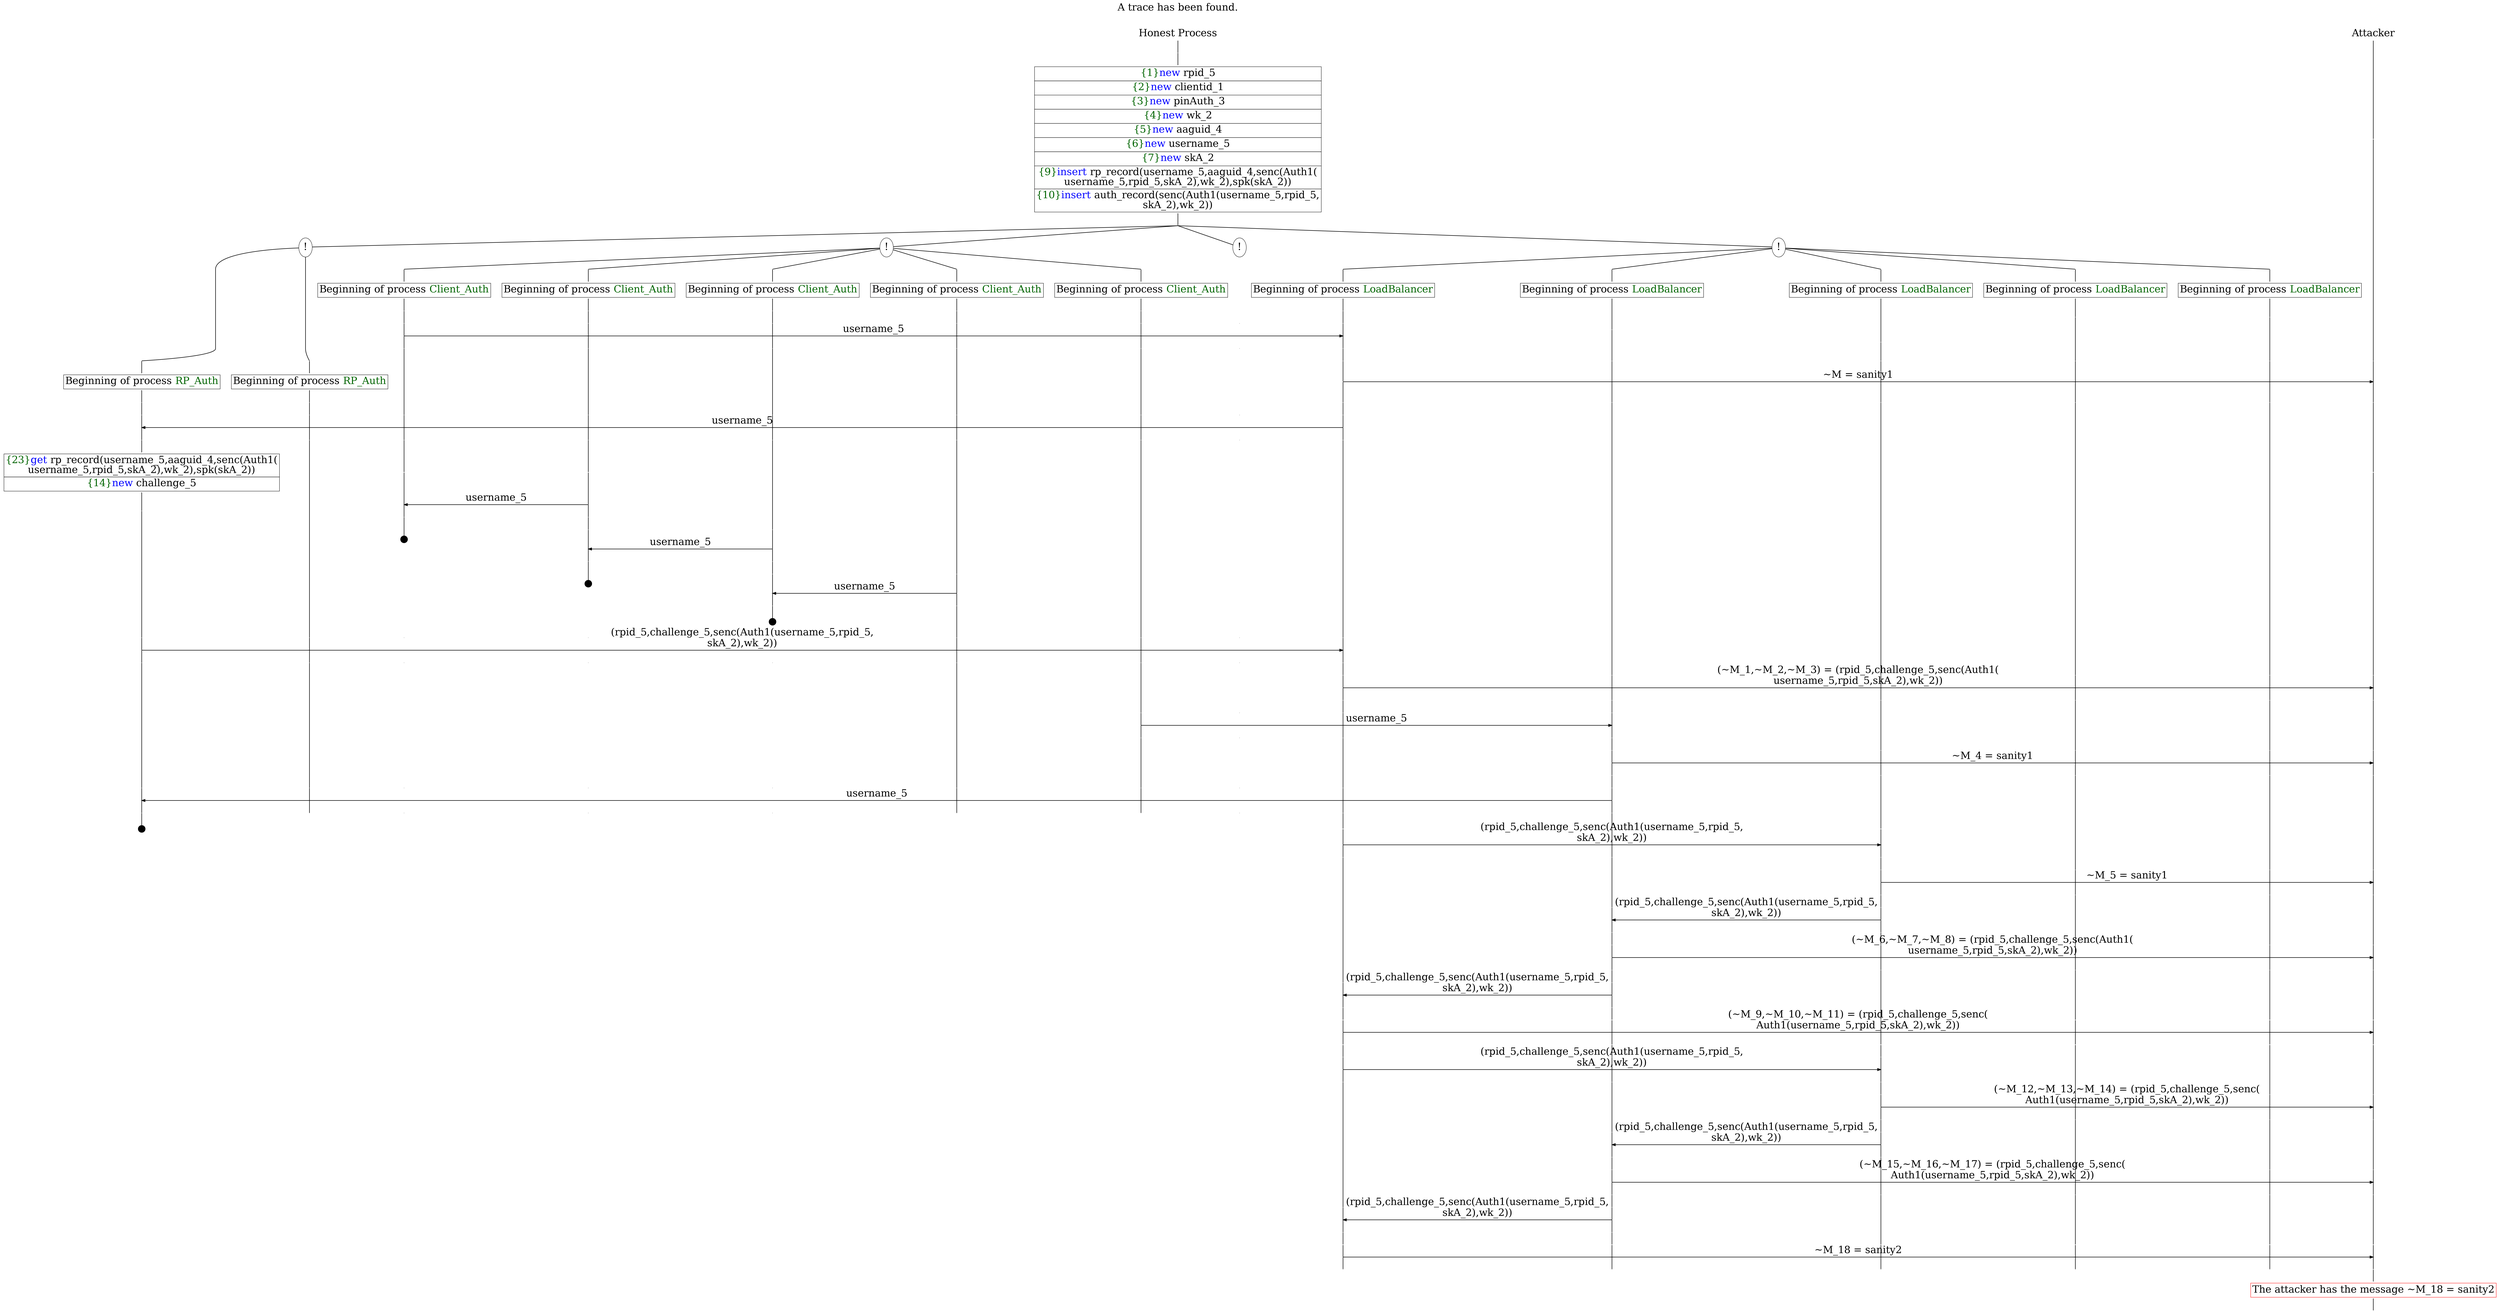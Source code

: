 digraph {
graph [ordering = out]
edge [arrowhead = none, penwidth = 1.6, fontsize = 30]
node [shape = point, width = 0, height = 0, fontsize = 30]
Trace [label = <A trace has been found.<br/>
>, shape = plaintext]
P0__0 [label = "Honest Process", shape = plaintext]
P__0 [label = "Attacker", shape = plaintext]
Trace -> P0__0 [label = "", style = invisible, weight = 100]{rank = same; P0__0 P__0}
P0__0 -> P0__1 [label = <>, weight = 100]
P0__1 -> P0__2 [label = <>, weight = 100]
P0__2 [shape = plaintext, label = <<TABLE BORDER="0" CELLBORDER="1" CELLSPACING="0" CELLPADDING="4"> <TR><TD><FONT COLOR="darkgreen">{1}</FONT><FONT COLOR="blue">new </FONT>rpid_5</TD></TR><TR><TD><FONT COLOR="darkgreen">{2}</FONT><FONT COLOR="blue">new </FONT>clientid_1</TD></TR><TR><TD><FONT COLOR="darkgreen">{3}</FONT><FONT COLOR="blue">new </FONT>pinAuth_3</TD></TR><TR><TD><FONT COLOR="darkgreen">{4}</FONT><FONT COLOR="blue">new </FONT>wk_2</TD></TR><TR><TD><FONT COLOR="darkgreen">{5}</FONT><FONT COLOR="blue">new </FONT>aaguid_4</TD></TR><TR><TD><FONT COLOR="darkgreen">{6}</FONT><FONT COLOR="blue">new </FONT>username_5</TD></TR><TR><TD><FONT COLOR="darkgreen">{7}</FONT><FONT COLOR="blue">new </FONT>skA_2</TD></TR><TR><TD><FONT COLOR="darkgreen">{9}</FONT><FONT COLOR="blue">insert </FONT>rp_record(username_5,aaguid_4,senc(Auth1(<br/>
username_5,rpid_5,skA_2),wk_2),spk(skA_2))</TD></TR><TR><TD><FONT COLOR="darkgreen">{10}</FONT><FONT COLOR="blue">insert </FONT>auth_record(senc(Auth1(username_5,rpid_5,<br/>
skA_2),wk_2))</TD></TR></TABLE>>]
P0__2 -> P0__3 [label = <>, weight = 100]
P__0 -> P__1 [label = <>, weight = 100]
{rank = same; P__1 P0__2}
/*RPar */
P0__3 -> P0_3__3 [label = <>]
P0__3 -> P0_2__3 [label = <>]
P0__3 -> P0_1__3 [label = <>]
P0__3 -> P0_0__3 [label = <>]
P0__3 [label = "", fixedsize = false, width = 0, height = 0, shape = none]
{rank = same; P0_0__3 P0_1__3 P0_2__3 P0_3__3}
P0_0__3 [label = "!", shape = ellipse]
{rank = same; P0_0_4__3 P0_0_3__3 P0_0_2__3 P0_0_1__3 P0_0_0__3}
P0_0_4__3 [label = "", fixedsize = false, width = 0, height = 0, shape = none]
P0_0__3 -> P0_0_4__3 [label = <>]
P0_0_3__3 [label = "", fixedsize = false, width = 0, height = 0, shape = none]
P0_0__3 -> P0_0_3__3 [label = <>]
P0_0_2__3 [label = "", fixedsize = false, width = 0, height = 0, shape = none]
P0_0__3 -> P0_0_2__3 [label = <>]
P0_0_1__3 [label = "", fixedsize = false, width = 0, height = 0, shape = none]
P0_0__3 -> P0_0_1__3 [label = <>]
P0_0_0__3 [label = "", fixedsize = false, width = 0, height = 0, shape = none]
P0_0__3 -> P0_0_0__3 [label = <>]
P0_0_0__3 -> P0_0_0__4 [label = <>, weight = 100]
P0_0_0__4 [shape = plaintext, label = <<TABLE BORDER="0" CELLBORDER="1" CELLSPACING="0" CELLPADDING="4"> <TR><TD>Beginning of process <FONT COLOR="darkgreen">LoadBalancer</FONT></TD></TR></TABLE>>]
P0_0_0__4 -> P0_0_0__5 [label = <>, weight = 100]
P0_0_1__3 -> P0_0_1__4 [label = <>, weight = 100]
P0_0_1__4 [shape = plaintext, label = <<TABLE BORDER="0" CELLBORDER="1" CELLSPACING="0" CELLPADDING="4"> <TR><TD>Beginning of process <FONT COLOR="darkgreen">LoadBalancer</FONT></TD></TR></TABLE>>]
P0_0_1__4 -> P0_0_1__5 [label = <>, weight = 100]
P0_0_2__3 -> P0_0_2__4 [label = <>, weight = 100]
P0_0_2__4 [shape = plaintext, label = <<TABLE BORDER="0" CELLBORDER="1" CELLSPACING="0" CELLPADDING="4"> <TR><TD>Beginning of process <FONT COLOR="darkgreen">LoadBalancer</FONT></TD></TR></TABLE>>]
P0_0_2__4 -> P0_0_2__5 [label = <>, weight = 100]
P0_0_3__3 -> P0_0_3__4 [label = <>, weight = 100]
P0_0_3__4 [shape = plaintext, label = <<TABLE BORDER="0" CELLBORDER="1" CELLSPACING="0" CELLPADDING="4"> <TR><TD>Beginning of process <FONT COLOR="darkgreen">LoadBalancer</FONT></TD></TR></TABLE>>]
P0_0_3__4 -> P0_0_3__5 [label = <>, weight = 100]
P0_0_4__3 -> P0_0_4__4 [label = <>, weight = 100]
P0_0_4__4 [shape = plaintext, label = <<TABLE BORDER="0" CELLBORDER="1" CELLSPACING="0" CELLPADDING="4"> <TR><TD>Beginning of process <FONT COLOR="darkgreen">LoadBalancer</FONT></TD></TR></TABLE>>]
P0_0_4__4 -> P0_0_4__5 [label = <>, weight = 100]
P0_1__3 [label = "!", shape = ellipse]
P0_2__3 [label = "!", shape = ellipse]
{rank = same; P0_2_4__3 P0_2_3__3 P0_2_2__3 P0_2_1__3 P0_2_0__3}
P0_2_4__3 [label = "", fixedsize = false, width = 0, height = 0, shape = none]
P0_2__3 -> P0_2_4__3 [label = <>]
P0_2_3__3 [label = "", fixedsize = false, width = 0, height = 0, shape = none]
P0_2__3 -> P0_2_3__3 [label = <>]
P0_2_2__3 [label = "", fixedsize = false, width = 0, height = 0, shape = none]
P0_2__3 -> P0_2_2__3 [label = <>]
P0_2_1__3 [label = "", fixedsize = false, width = 0, height = 0, shape = none]
P0_2__3 -> P0_2_1__3 [label = <>]
P0_2_0__3 [label = "", fixedsize = false, width = 0, height = 0, shape = none]
P0_2__3 -> P0_2_0__3 [label = <>]
P0_2_0__3 -> P0_2_0__4 [label = <>, weight = 100]
P0_2_0__4 [shape = plaintext, label = <<TABLE BORDER="0" CELLBORDER="1" CELLSPACING="0" CELLPADDING="4"> <TR><TD>Beginning of process <FONT COLOR="darkgreen">Client_Auth</FONT></TD></TR></TABLE>>]
P0_2_0__4 -> P0_2_0__5 [label = <>, weight = 100]
P0_2_1__3 -> P0_2_1__4 [label = <>, weight = 100]
P0_2_1__4 [shape = plaintext, label = <<TABLE BORDER="0" CELLBORDER="1" CELLSPACING="0" CELLPADDING="4"> <TR><TD>Beginning of process <FONT COLOR="darkgreen">Client_Auth</FONT></TD></TR></TABLE>>]
P0_2_1__4 -> P0_2_1__5 [label = <>, weight = 100]
P0_2_2__3 -> P0_2_2__4 [label = <>, weight = 100]
P0_2_2__4 [shape = plaintext, label = <<TABLE BORDER="0" CELLBORDER="1" CELLSPACING="0" CELLPADDING="4"> <TR><TD>Beginning of process <FONT COLOR="darkgreen">Client_Auth</FONT></TD></TR></TABLE>>]
P0_2_2__4 -> P0_2_2__5 [label = <>, weight = 100]
P0_2_3__3 -> P0_2_3__4 [label = <>, weight = 100]
P0_2_3__4 [shape = plaintext, label = <<TABLE BORDER="0" CELLBORDER="1" CELLSPACING="0" CELLPADDING="4"> <TR><TD>Beginning of process <FONT COLOR="darkgreen">Client_Auth</FONT></TD></TR></TABLE>>]
P0_2_3__4 -> P0_2_3__5 [label = <>, weight = 100]
P0_2_4__3 -> P0_2_4__4 [label = <>, weight = 100]
P0_2_4__4 [shape = plaintext, label = <<TABLE BORDER="0" CELLBORDER="1" CELLSPACING="0" CELLPADDING="4"> <TR><TD>Beginning of process <FONT COLOR="darkgreen">Client_Auth</FONT></TD></TR></TABLE>>]
P0_2_4__4 -> P0_2_4__5 [label = <>, weight = 100]
P0_3__3 [label = "!", shape = ellipse]
{rank = same; P0_3_1__3 P0_3_0__3}
P0_3_1__3 [label = "", fixedsize = false, width = 0, height = 0, shape = none]
P0_3__3 -> P0_3_1__3 [label = <>]
P0_3_0__3 [label = "", fixedsize = false, width = 0, height = 0, shape = none]
P0_3__3 -> P0_3_0__3 [label = <>]
P0_3_0__3 -> P0_3_0__4 [label = <>, weight = 100]
P0_3_0__4 [shape = plaintext, label = <<TABLE BORDER="0" CELLBORDER="1" CELLSPACING="0" CELLPADDING="4"> <TR><TD>Beginning of process <FONT COLOR="darkgreen">RP_Auth</FONT></TD></TR></TABLE>>]
P0_3_0__4 -> P0_3_0__5 [label = <>, weight = 100]
P0_3_1__3 -> P0_3_1__4 [label = <>, weight = 100]
P0_3_1__4 [shape = plaintext, label = <<TABLE BORDER="0" CELLBORDER="1" CELLSPACING="0" CELLPADDING="4"> <TR><TD>Beginning of process <FONT COLOR="darkgreen">RP_Auth</FONT></TD></TR></TABLE>>]
P0_3_1__4 -> P0_3_1__5 [label = <>, weight = 100]
P0_2_4__5 -> P0_2_4__6 [label = <>, weight = 100]
P0_2_3__5 -> P0_2_3__6 [label = <>, weight = 100]
P0_2_2__5 -> P0_2_2__6 [label = <>, weight = 100]
P0_2_1__5 -> P0_2_1__6 [label = <>, weight = 100]
P0_2_0__5 -> P0_2_0__6 [label = <>, weight = 100]
P0_1__4 [label = "", style = invisible]
P0_1__3 -> P0_1__4 [label = <>, weight = 100, style = invisible]
P0_0_4__5 -> P0_0_4__6 [label = <>, weight = 100]
{rank = same; P0_0_4__6 P0_1__4 P0_2_0__6 P0_2_1__6 P0_2_2__6 P0_2_3__6 P0_2_4__6}
P0_2_4__6 -> P0_2_4__7 [label = <>, weight = 100]
P0_0_4__6 -> P0_0_4__7 [label = <>, weight = 100]
{rank = same; P0_0_4__7 P0_2_4__7}
P0_2_4__7 -> P0_0_4__7 [label = <username_5>, arrowhead = normal]
P0_2_4__7 -> P0_2_4__8 [label = <>, weight = 100]
P0_2_3__6 -> P0_2_3__7 [label = <>, weight = 100]
P0_2_2__6 -> P0_2_2__7 [label = <>, weight = 100]
P0_2_1__6 -> P0_2_1__7 [label = <>, weight = 100]
P0_2_0__6 -> P0_2_0__7 [label = <>, weight = 100]
P0_1__5 [label = "", style = invisible]
P0_1__4 -> P0_1__5 [label = <>, weight = 100, style = invisible]
P0_0_4__7 -> P0_0_4__8 [label = <>, weight = 100]
{rank = same; P0_0_4__8 P0_1__5 P0_2_0__7 P0_2_1__7 P0_2_2__7 P0_2_3__7 P0_2_4__8}
P0_0_4__8 -> P0_0_4__9 [label = <>, weight = 100]
P0_0_3__5 -> P0_0_3__6 [label = <>, weight = 100]
P0_0_2__5 -> P0_0_2__6 [label = <>, weight = 100]
P0_0_1__5 -> P0_0_1__6 [label = <>, weight = 100]
P0_0_0__5 -> P0_0_0__6 [label = <>, weight = 100]
P__1 -> P__2 [label = <>, weight = 100]
{rank = same; P__2 P0_0_0__6 P0_0_1__6 P0_0_2__6 P0_0_3__6 P0_0_4__9}
P0_0_4__9 -> P0_0_4__10 [label = <>, weight = 100]
P__2 -> P__3 [label = <>, weight = 100]
{rank = same; P__3 P0_0_4__10}
P0_0_4__10 -> P__3 [label = <~M = sanity1>, arrowhead = normal]
P0_0_4__10 -> P0_0_4__11 [label = <>, weight = 100]
P0_0_3__6 -> P0_0_3__7 [label = <>, weight = 100]
P0_0_2__6 -> P0_0_2__7 [label = <>, weight = 100]
P0_0_1__6 -> P0_0_1__7 [label = <>, weight = 100]
P0_0_0__6 -> P0_0_0__7 [label = <>, weight = 100]
P__3 -> P__4 [label = <>, weight = 100]
{rank = same; P__4 P0_0_0__7 P0_0_1__7 P0_0_2__7 P0_0_3__7 P0_0_4__11}
P0_3_1__5 -> P0_3_1__6 [label = <>, weight = 100]
P0_3_0__5 -> P0_3_0__6 [label = <>, weight = 100]
P0_2_4__8 -> P0_2_4__9 [label = <>, weight = 100]
P0_2_3__7 -> P0_2_3__8 [label = <>, weight = 100]
P0_2_2__7 -> P0_2_2__8 [label = <>, weight = 100]
P0_2_1__7 -> P0_2_1__8 [label = <>, weight = 100]
P0_2_0__7 -> P0_2_0__8 [label = <>, weight = 100]
P0_1__6 [label = "", style = invisible]
P0_1__5 -> P0_1__6 [label = <>, weight = 100, style = invisible]
P0_0_4__11 -> P0_0_4__12 [label = <>, weight = 100]
{rank = same; P0_0_4__12 P0_1__6 P0_2_0__8 P0_2_1__8 P0_2_2__8 P0_2_3__8 P0_2_4__9 P0_3_0__6 P0_3_1__6}
P0_3_1__6 -> P0_3_1__7 [label = <>, weight = 100]
P0_0_4__12 -> P0_0_4__13 [label = <>, weight = 100]
{rank = same; P0_0_4__13 P0_3_1__7}
P0_3_1__7 -> P0_0_4__13 [label = <username_5>, dir = back, arrowhead = normal]
P0_3_1__7 -> P0_3_1__8 [label = <>, weight = 100]
P0_3_0__6 -> P0_3_0__7 [label = <>, weight = 100]
P0_2_4__9 -> P0_2_4__10 [label = <>, weight = 100]
P0_2_3__8 -> P0_2_3__9 [label = <>, weight = 100]
P0_2_2__8 -> P0_2_2__9 [label = <>, weight = 100]
P0_2_1__8 -> P0_2_1__9 [label = <>, weight = 100]
P0_2_0__8 -> P0_2_0__9 [label = <>, weight = 100]
P0_1__7 [label = "", style = invisible]
P0_1__6 -> P0_1__7 [label = <>, weight = 100, style = invisible]
P0_0_4__13 -> P0_0_4__14 [label = <>, weight = 100]
{rank = same; P0_0_4__14 P0_1__7 P0_2_0__9 P0_2_1__9 P0_2_2__9 P0_2_3__9 P0_2_4__10 P0_3_0__7 P0_3_1__8}
P0_3_1__8 -> P0_3_1__9 [label = <>, weight = 100]
P0_3_1__9 [shape = plaintext, label = <<TABLE BORDER="0" CELLBORDER="1" CELLSPACING="0" CELLPADDING="4"> <TR><TD><FONT COLOR="darkgreen">{23}</FONT><FONT COLOR="blue">get </FONT>rp_record(username_5,aaguid_4,senc(Auth1(<br/>
username_5,rpid_5,skA_2),wk_2),spk(skA_2))</TD></TR><TR><TD><FONT COLOR="darkgreen">{14}</FONT><FONT COLOR="blue">new </FONT>challenge_5</TD></TR></TABLE>>]
P0_3_1__9 -> P0_3_1__10 [label = <>, weight = 100]
P__4 -> P__5 [label = <>, weight = 100]
{rank = same; P__5 P0_3_1__9}
P0_2_4__10 -> P0_2_4__11 [label = <>, weight = 100]
P0_2_3__9 -> P0_2_3__10 [label = <>, weight = 100]
{rank = same; P0_2_3__10 P0_2_4__11}
P0_2_4__11 -> P0_2_4__12 [label = <>, weight = 100]
P0_2_3__10 -> P0_2_3__11 [label = <>, weight = 100]
{rank = same; P0_2_3__11 P0_2_4__12}
P0_2_4__12 -> P0_2_3__11 [label = <username_5>, dir = back, arrowhead = normal]
P0_2_4__12 -> P0_2_4__13 [label = <>, weight = 100]
P0_2_3__11 -> P0_2_3__12 [label = <>, weight = 100]
{rank = same; P0_2_3__12 P0_2_4__13}
P0_2_4__14 [label = "", width = 0.3, height = 0.3]
P0_2_4__13 -> P0_2_4__14 [label = <>, weight = 100]
P0_2_3__12 -> P0_2_3__13 [label = <>, weight = 100]
P0_2_2__9 -> P0_2_2__10 [label = <>, weight = 100]
{rank = same; P0_2_2__10 P0_2_3__13}
P0_2_3__13 -> P0_2_3__14 [label = <>, weight = 100]
P0_2_2__10 -> P0_2_2__11 [label = <>, weight = 100]
{rank = same; P0_2_2__11 P0_2_3__14}
P0_2_3__14 -> P0_2_2__11 [label = <username_5>, dir = back, arrowhead = normal]
P0_2_3__14 -> P0_2_3__15 [label = <>, weight = 100]
P0_2_2__11 -> P0_2_2__12 [label = <>, weight = 100]
{rank = same; P0_2_2__12 P0_2_3__15}
P0_2_3__16 [label = "", width = 0.3, height = 0.3]
P0_2_3__15 -> P0_2_3__16 [label = <>, weight = 100]
P0_2_2__12 -> P0_2_2__13 [label = <>, weight = 100]
P0_2_1__9 -> P0_2_1__10 [label = <>, weight = 100]
{rank = same; P0_2_1__10 P0_2_2__13}
P0_2_2__13 -> P0_2_2__14 [label = <>, weight = 100]
P0_2_1__10 -> P0_2_1__11 [label = <>, weight = 100]
{rank = same; P0_2_1__11 P0_2_2__14}
P0_2_2__14 -> P0_2_1__11 [label = <username_5>, dir = back, arrowhead = normal]
P0_2_2__14 -> P0_2_2__15 [label = <>, weight = 100]
P0_2_1__11 -> P0_2_1__12 [label = <>, weight = 100]
{rank = same; P0_2_1__12 P0_2_2__15}
P0_2_2__16 [label = "", width = 0.3, height = 0.3]
P0_2_2__15 -> P0_2_2__16 [label = <>, weight = 100]
P0_3_1__10 -> P0_3_1__11 [label = <>, weight = 100]
P0_3_0__7 -> P0_3_0__8 [label = <>, weight = 100]
P0_2_4__15 [label = "", style = invisible]
P0_2_4__14 -> P0_2_4__15 [label = <>, weight = 100, style = invisible]
P0_2_3__17 [label = "", style = invisible]
P0_2_3__16 -> P0_2_3__17 [label = <>, weight = 100, style = invisible]
P0_2_2__17 [label = "", style = invisible]
P0_2_2__16 -> P0_2_2__17 [label = <>, weight = 100, style = invisible]
P0_2_1__12 -> P0_2_1__13 [label = <>, weight = 100]
P0_2_0__9 -> P0_2_0__10 [label = <>, weight = 100]
P0_1__8 [label = "", style = invisible]
P0_1__7 -> P0_1__8 [label = <>, weight = 100, style = invisible]
P0_0_4__14 -> P0_0_4__15 [label = <>, weight = 100]
{rank = same; P0_0_4__15 P0_1__8 P0_2_0__10 P0_2_1__13 P0_2_2__17 P0_2_3__17 P0_2_4__15 P0_3_0__8 P0_3_1__11}
P0_3_1__11 -> P0_3_1__12 [label = <>, weight = 100]
P0_0_4__15 -> P0_0_4__16 [label = <>, weight = 100]
{rank = same; P0_0_4__16 P0_3_1__12}
P0_3_1__12 -> P0_0_4__16 [label = <(rpid_5,challenge_5,senc(Auth1(username_5,rpid_5,<br/>
skA_2),wk_2))>, arrowhead = normal]
P0_3_1__12 -> P0_3_1__13 [label = <>, weight = 100]
P0_3_0__8 -> P0_3_0__9 [label = <>, weight = 100]
P0_2_4__16 [label = "", style = invisible]
P0_2_4__15 -> P0_2_4__16 [label = <>, weight = 100, style = invisible]
P0_2_3__18 [label = "", style = invisible]
P0_2_3__17 -> P0_2_3__18 [label = <>, weight = 100, style = invisible]
P0_2_2__18 [label = "", style = invisible]
P0_2_2__17 -> P0_2_2__18 [label = <>, weight = 100, style = invisible]
P0_2_1__13 -> P0_2_1__14 [label = <>, weight = 100]
P0_2_0__10 -> P0_2_0__11 [label = <>, weight = 100]
P0_1__9 [label = "", style = invisible]
P0_1__8 -> P0_1__9 [label = <>, weight = 100, style = invisible]
P0_0_4__16 -> P0_0_4__17 [label = <>, weight = 100]
{rank = same; P0_0_4__17 P0_1__9 P0_2_0__11 P0_2_1__14 P0_2_2__18 P0_2_3__18 P0_2_4__16 P0_3_0__9 P0_3_1__13}
P0_0_4__17 -> P0_0_4__18 [label = <>, weight = 100]
P0_0_3__7 -> P0_0_3__8 [label = <>, weight = 100]
P0_0_2__7 -> P0_0_2__8 [label = <>, weight = 100]
P0_0_1__7 -> P0_0_1__8 [label = <>, weight = 100]
P0_0_0__7 -> P0_0_0__8 [label = <>, weight = 100]
P__5 -> P__6 [label = <>, weight = 100]
{rank = same; P__6 P0_0_0__8 P0_0_1__8 P0_0_2__8 P0_0_3__8 P0_0_4__18}
P0_0_4__18 -> P0_0_4__19 [label = <>, weight = 100]
P__6 -> P__7 [label = <>, weight = 100]
{rank = same; P__7 P0_0_4__19}
P0_0_4__19 -> P__7 [label = <(~M_1,~M_2,~M_3) = (rpid_5,challenge_5,senc(Auth1(<br/>
username_5,rpid_5,skA_2),wk_2))>, arrowhead = normal]
P0_0_4__19 -> P0_0_4__20 [label = <>, weight = 100]
P0_0_3__8 -> P0_0_3__9 [label = <>, weight = 100]
P0_0_2__8 -> P0_0_2__9 [label = <>, weight = 100]
P0_0_1__8 -> P0_0_1__9 [label = <>, weight = 100]
P0_0_0__8 -> P0_0_0__9 [label = <>, weight = 100]
P__7 -> P__8 [label = <>, weight = 100]
{rank = same; P__8 P0_0_0__9 P0_0_1__9 P0_0_2__9 P0_0_3__9 P0_0_4__20}
P0_2_0__11 -> P0_2_0__12 [label = <>, weight = 100]
P0_1__10 [label = "", style = invisible]
P0_1__9 -> P0_1__10 [label = <>, weight = 100, style = invisible]
P0_0_4__20 -> P0_0_4__21 [label = <>, weight = 100]
P0_0_3__9 -> P0_0_3__10 [label = <>, weight = 100]
{rank = same; P0_0_3__10 P0_0_4__21 P0_1__10 P0_2_0__12}
P0_2_0__12 -> P0_2_0__13 [label = <>, weight = 100]
P0_0_3__10 -> P0_0_3__11 [label = <>, weight = 100]
{rank = same; P0_0_3__11 P0_2_0__13}
P0_2_0__13 -> P0_0_3__11 [label = <username_5>, arrowhead = normal]
P0_2_0__13 -> P0_2_0__14 [label = <>, weight = 100]
P0_1__11 [label = "", style = invisible]
P0_1__10 -> P0_1__11 [label = <>, weight = 100, style = invisible]
P0_0_4__21 -> P0_0_4__22 [label = <>, weight = 100]
P0_0_3__11 -> P0_0_3__12 [label = <>, weight = 100]
{rank = same; P0_0_3__12 P0_0_4__22 P0_1__11 P0_2_0__14}
P0_0_3__12 -> P0_0_3__13 [label = <>, weight = 100]
P0_0_2__9 -> P0_0_2__10 [label = <>, weight = 100]
P0_0_1__9 -> P0_0_1__10 [label = <>, weight = 100]
P0_0_0__9 -> P0_0_0__10 [label = <>, weight = 100]
P__8 -> P__9 [label = <>, weight = 100]
{rank = same; P__9 P0_0_0__10 P0_0_1__10 P0_0_2__10 P0_0_3__13}
P0_0_3__13 -> P0_0_3__14 [label = <>, weight = 100]
P__9 -> P__10 [label = <>, weight = 100]
{rank = same; P__10 P0_0_3__14}
P0_0_3__14 -> P__10 [label = <~M_4 = sanity1>, arrowhead = normal]
P0_0_3__14 -> P0_0_3__15 [label = <>, weight = 100]
P0_0_2__10 -> P0_0_2__11 [label = <>, weight = 100]
P0_0_1__10 -> P0_0_1__11 [label = <>, weight = 100]
P0_0_0__10 -> P0_0_0__11 [label = <>, weight = 100]
P__10 -> P__11 [label = <>, weight = 100]
{rank = same; P__11 P0_0_0__11 P0_0_1__11 P0_0_2__11 P0_0_3__15}
P0_3_1__13 -> P0_3_1__14 [label = <>, weight = 100]
P0_3_0__9 -> P0_3_0__10 [label = <>, weight = 100]
P0_2_4__17 [label = "", style = invisible]
P0_2_4__16 -> P0_2_4__17 [label = <>, weight = 100, style = invisible]
P0_2_3__19 [label = "", style = invisible]
P0_2_3__18 -> P0_2_3__19 [label = <>, weight = 100, style = invisible]
P0_2_2__19 [label = "", style = invisible]
P0_2_2__18 -> P0_2_2__19 [label = <>, weight = 100, style = invisible]
P0_2_1__14 -> P0_2_1__15 [label = <>, weight = 100]
P0_2_0__14 -> P0_2_0__15 [label = <>, weight = 100]
P0_1__12 [label = "", style = invisible]
P0_1__11 -> P0_1__12 [label = <>, weight = 100, style = invisible]
P0_0_4__22 -> P0_0_4__23 [label = <>, weight = 100]
P0_0_3__15 -> P0_0_3__16 [label = <>, weight = 100]
{rank = same; P0_0_3__16 P0_0_4__23 P0_1__12 P0_2_0__15 P0_2_1__15 P0_2_2__19 P0_2_3__19 P0_2_4__17 P0_3_0__10 P0_3_1__14}
P0_3_1__14 -> P0_3_1__15 [label = <>, weight = 100]
P0_0_3__16 -> P0_0_3__17 [label = <>, weight = 100]
{rank = same; P0_0_3__17 P0_3_1__15}
P0_3_1__15 -> P0_0_3__17 [label = <username_5>, dir = back, arrowhead = normal]
P0_3_1__15 -> P0_3_1__16 [label = <>, weight = 100]
P0_3_0__10 -> P0_3_0__11 [label = <>, weight = 100]
P0_2_4__18 [label = "", style = invisible]
P0_2_4__17 -> P0_2_4__18 [label = <>, weight = 100, style = invisible]
P0_2_3__20 [label = "", style = invisible]
P0_2_3__19 -> P0_2_3__20 [label = <>, weight = 100, style = invisible]
P0_2_2__20 [label = "", style = invisible]
P0_2_2__19 -> P0_2_2__20 [label = <>, weight = 100, style = invisible]
P0_2_1__15 -> P0_2_1__16 [label = <>, weight = 100]
P0_2_0__15 -> P0_2_0__16 [label = <>, weight = 100]
P0_1__13 [label = "", style = invisible]
P0_1__12 -> P0_1__13 [label = <>, weight = 100, style = invisible]
P0_0_4__23 -> P0_0_4__24 [label = <>, weight = 100]
P0_0_3__17 -> P0_0_3__18 [label = <>, weight = 100]
{rank = same; P0_0_3__18 P0_0_4__24 P0_1__13 P0_2_0__16 P0_2_1__16 P0_2_2__20 P0_2_3__20 P0_2_4__18 P0_3_0__11 P0_3_1__16}
P0_3_1__17 [label = "", width = 0.3, height = 0.3]
P0_3_1__16 -> P0_3_1__17 [label = <>, weight = 100]
P0_0_4__24 -> P0_0_4__25 [label = <>, weight = 100]
P0_0_3__18 -> P0_0_3__19 [label = <>, weight = 100]
P0_0_2__11 -> P0_0_2__12 [label = <>, weight = 100]
{rank = same; P0_0_2__12 P0_0_3__19 P0_0_4__25}
P0_0_4__25 -> P0_0_4__26 [label = <>, weight = 100]
P0_0_2__12 -> P0_0_2__13 [label = <>, weight = 100]
{rank = same; P0_0_2__13 P0_0_4__26}
P0_0_4__26 -> P0_0_2__13 [label = <(rpid_5,challenge_5,senc(Auth1(username_5,rpid_5,<br/>
skA_2),wk_2))>, arrowhead = normal]
P0_0_4__26 -> P0_0_4__27 [label = <>, weight = 100]
P0_0_3__19 -> P0_0_3__20 [label = <>, weight = 100]
P0_0_2__13 -> P0_0_2__14 [label = <>, weight = 100]
{rank = same; P0_0_2__14 P0_0_3__20 P0_0_4__27}
P0_0_2__14 -> P0_0_2__15 [label = <>, weight = 100]
P0_0_1__11 -> P0_0_1__12 [label = <>, weight = 100]
P0_0_0__11 -> P0_0_0__12 [label = <>, weight = 100]
P__11 -> P__12 [label = <>, weight = 100]
{rank = same; P__12 P0_0_0__12 P0_0_1__12 P0_0_2__15}
P0_0_2__15 -> P0_0_2__16 [label = <>, weight = 100]
P__12 -> P__13 [label = <>, weight = 100]
{rank = same; P__13 P0_0_2__16}
P0_0_2__16 -> P__13 [label = <~M_5 = sanity1>, arrowhead = normal]
P0_0_2__16 -> P0_0_2__17 [label = <>, weight = 100]
P0_0_1__12 -> P0_0_1__13 [label = <>, weight = 100]
P0_0_0__12 -> P0_0_0__13 [label = <>, weight = 100]
P__13 -> P__14 [label = <>, weight = 100]
{rank = same; P__14 P0_0_0__13 P0_0_1__13 P0_0_2__17}
P0_0_3__20 -> P0_0_3__21 [label = <>, weight = 100]
P0_0_2__17 -> P0_0_2__18 [label = <>, weight = 100]
{rank = same; P0_0_2__18 P0_0_3__21}
P0_0_3__21 -> P0_0_3__22 [label = <>, weight = 100]
P0_0_2__18 -> P0_0_2__19 [label = <>, weight = 100]
{rank = same; P0_0_2__19 P0_0_3__22}
P0_0_3__22 -> P0_0_2__19 [label = <(rpid_5,challenge_5,senc(Auth1(username_5,rpid_5,<br/>
skA_2),wk_2))>, dir = back, arrowhead = normal]
P0_0_3__22 -> P0_0_3__23 [label = <>, weight = 100]
P0_0_2__19 -> P0_0_2__20 [label = <>, weight = 100]
{rank = same; P0_0_2__20 P0_0_3__23}
P0_0_3__23 -> P0_0_3__24 [label = <>, weight = 100]
P0_0_2__20 -> P0_0_2__21 [label = <>, weight = 100]
P0_0_1__13 -> P0_0_1__14 [label = <>, weight = 100]
P0_0_0__13 -> P0_0_0__14 [label = <>, weight = 100]
P__14 -> P__15 [label = <>, weight = 100]
{rank = same; P__15 P0_0_0__14 P0_0_1__14 P0_0_2__21 P0_0_3__24}
P0_0_3__24 -> P0_0_3__25 [label = <>, weight = 100]
P__15 -> P__16 [label = <>, weight = 100]
{rank = same; P__16 P0_0_3__25}
P0_0_3__25 -> P__16 [label = <(~M_6,~M_7,~M_8) = (rpid_5,challenge_5,senc(Auth1(<br/>
username_5,rpid_5,skA_2),wk_2))>, arrowhead = normal]
P0_0_3__25 -> P0_0_3__26 [label = <>, weight = 100]
P0_0_2__21 -> P0_0_2__22 [label = <>, weight = 100]
P0_0_1__14 -> P0_0_1__15 [label = <>, weight = 100]
P0_0_0__14 -> P0_0_0__15 [label = <>, weight = 100]
P__16 -> P__17 [label = <>, weight = 100]
{rank = same; P__17 P0_0_0__15 P0_0_1__15 P0_0_2__22 P0_0_3__26}
P0_0_4__27 -> P0_0_4__28 [label = <>, weight = 100]
P0_0_3__26 -> P0_0_3__27 [label = <>, weight = 100]
{rank = same; P0_0_3__27 P0_0_4__28}
P0_0_4__28 -> P0_0_4__29 [label = <>, weight = 100]
P0_0_3__27 -> P0_0_3__28 [label = <>, weight = 100]
{rank = same; P0_0_3__28 P0_0_4__29}
P0_0_4__29 -> P0_0_3__28 [label = <(rpid_5,challenge_5,senc(Auth1(username_5,rpid_5,<br/>
skA_2),wk_2))>, dir = back, arrowhead = normal]
P0_0_4__29 -> P0_0_4__30 [label = <>, weight = 100]
P0_0_3__28 -> P0_0_3__29 [label = <>, weight = 100]
{rank = same; P0_0_3__29 P0_0_4__30}
P0_0_4__30 -> P0_0_4__31 [label = <>, weight = 100]
P0_0_3__29 -> P0_0_3__30 [label = <>, weight = 100]
P0_0_2__22 -> P0_0_2__23 [label = <>, weight = 100]
P0_0_1__15 -> P0_0_1__16 [label = <>, weight = 100]
P0_0_0__15 -> P0_0_0__16 [label = <>, weight = 100]
P__17 -> P__18 [label = <>, weight = 100]
{rank = same; P__18 P0_0_0__16 P0_0_1__16 P0_0_2__23 P0_0_3__30 P0_0_4__31}
P0_0_4__31 -> P0_0_4__32 [label = <>, weight = 100]
P__18 -> P__19 [label = <>, weight = 100]
{rank = same; P__19 P0_0_4__32}
P0_0_4__32 -> P__19 [label = <(~M_9,~M_10,~M_11) = (rpid_5,challenge_5,senc(<br/>
Auth1(username_5,rpid_5,skA_2),wk_2))>, arrowhead = normal]
P0_0_4__32 -> P0_0_4__33 [label = <>, weight = 100]
P0_0_3__30 -> P0_0_3__31 [label = <>, weight = 100]
P0_0_2__23 -> P0_0_2__24 [label = <>, weight = 100]
P0_0_1__16 -> P0_0_1__17 [label = <>, weight = 100]
P0_0_0__16 -> P0_0_0__17 [label = <>, weight = 100]
P__19 -> P__20 [label = <>, weight = 100]
{rank = same; P__20 P0_0_0__17 P0_0_1__17 P0_0_2__24 P0_0_3__31 P0_0_4__33}
P0_0_4__33 -> P0_0_4__34 [label = <>, weight = 100]
P0_0_3__31 -> P0_0_3__32 [label = <>, weight = 100]
P0_0_2__24 -> P0_0_2__25 [label = <>, weight = 100]
{rank = same; P0_0_2__25 P0_0_3__32 P0_0_4__34}
P0_0_4__34 -> P0_0_4__35 [label = <>, weight = 100]
P0_0_2__25 -> P0_0_2__26 [label = <>, weight = 100]
{rank = same; P0_0_2__26 P0_0_4__35}
P0_0_4__35 -> P0_0_2__26 [label = <(rpid_5,challenge_5,senc(Auth1(username_5,rpid_5,<br/>
skA_2),wk_2))>, arrowhead = normal]
P0_0_4__35 -> P0_0_4__36 [label = <>, weight = 100]
P0_0_3__32 -> P0_0_3__33 [label = <>, weight = 100]
P0_0_2__26 -> P0_0_2__27 [label = <>, weight = 100]
{rank = same; P0_0_2__27 P0_0_3__33 P0_0_4__36}
P0_0_2__27 -> P0_0_2__28 [label = <>, weight = 100]
P0_0_1__17 -> P0_0_1__18 [label = <>, weight = 100]
P0_0_0__17 -> P0_0_0__18 [label = <>, weight = 100]
P__20 -> P__21 [label = <>, weight = 100]
{rank = same; P__21 P0_0_0__18 P0_0_1__18 P0_0_2__28}
P0_0_2__28 -> P0_0_2__29 [label = <>, weight = 100]
P__21 -> P__22 [label = <>, weight = 100]
{rank = same; P__22 P0_0_2__29}
P0_0_2__29 -> P__22 [label = <(~M_12,~M_13,~M_14) = (rpid_5,challenge_5,senc(<br/>
Auth1(username_5,rpid_5,skA_2),wk_2))>, arrowhead = normal]
P0_0_2__29 -> P0_0_2__30 [label = <>, weight = 100]
P0_0_1__18 -> P0_0_1__19 [label = <>, weight = 100]
P0_0_0__18 -> P0_0_0__19 [label = <>, weight = 100]
P__22 -> P__23 [label = <>, weight = 100]
{rank = same; P__23 P0_0_0__19 P0_0_1__19 P0_0_2__30}
P0_0_3__33 -> P0_0_3__34 [label = <>, weight = 100]
P0_0_2__30 -> P0_0_2__31 [label = <>, weight = 100]
{rank = same; P0_0_2__31 P0_0_3__34}
P0_0_3__34 -> P0_0_3__35 [label = <>, weight = 100]
P0_0_2__31 -> P0_0_2__32 [label = <>, weight = 100]
{rank = same; P0_0_2__32 P0_0_3__35}
P0_0_3__35 -> P0_0_2__32 [label = <(rpid_5,challenge_5,senc(Auth1(username_5,rpid_5,<br/>
skA_2),wk_2))>, dir = back, arrowhead = normal]
P0_0_3__35 -> P0_0_3__36 [label = <>, weight = 100]
P0_0_2__32 -> P0_0_2__33 [label = <>, weight = 100]
{rank = same; P0_0_2__33 P0_0_3__36}
P0_0_3__36 -> P0_0_3__37 [label = <>, weight = 100]
P0_0_2__33 -> P0_0_2__34 [label = <>, weight = 100]
P0_0_1__19 -> P0_0_1__20 [label = <>, weight = 100]
P0_0_0__19 -> P0_0_0__20 [label = <>, weight = 100]
P__23 -> P__24 [label = <>, weight = 100]
{rank = same; P__24 P0_0_0__20 P0_0_1__20 P0_0_2__34 P0_0_3__37}
P0_0_3__37 -> P0_0_3__38 [label = <>, weight = 100]
P__24 -> P__25 [label = <>, weight = 100]
{rank = same; P__25 P0_0_3__38}
P0_0_3__38 -> P__25 [label = <(~M_15,~M_16,~M_17) = (rpid_5,challenge_5,senc(<br/>
Auth1(username_5,rpid_5,skA_2),wk_2))>, arrowhead = normal]
P0_0_3__38 -> P0_0_3__39 [label = <>, weight = 100]
P0_0_2__34 -> P0_0_2__35 [label = <>, weight = 100]
P0_0_1__20 -> P0_0_1__21 [label = <>, weight = 100]
P0_0_0__20 -> P0_0_0__21 [label = <>, weight = 100]
P__25 -> P__26 [label = <>, weight = 100]
{rank = same; P__26 P0_0_0__21 P0_0_1__21 P0_0_2__35 P0_0_3__39}
P0_0_4__36 -> P0_0_4__37 [label = <>, weight = 100]
P0_0_3__39 -> P0_0_3__40 [label = <>, weight = 100]
{rank = same; P0_0_3__40 P0_0_4__37}
P0_0_4__37 -> P0_0_4__38 [label = <>, weight = 100]
P0_0_3__40 -> P0_0_3__41 [label = <>, weight = 100]
{rank = same; P0_0_3__41 P0_0_4__38}
P0_0_4__38 -> P0_0_3__41 [label = <(rpid_5,challenge_5,senc(Auth1(username_5,rpid_5,<br/>
skA_2),wk_2))>, dir = back, arrowhead = normal]
P0_0_4__38 -> P0_0_4__39 [label = <>, weight = 100]
P0_0_3__41 -> P0_0_3__42 [label = <>, weight = 100]
{rank = same; P0_0_3__42 P0_0_4__39}
P0_0_4__39 -> P0_0_4__40 [label = <>, weight = 100]
P0_0_3__42 -> P0_0_3__43 [label = <>, weight = 100]
P0_0_2__35 -> P0_0_2__36 [label = <>, weight = 100]
P0_0_1__21 -> P0_0_1__22 [label = <>, weight = 100]
P0_0_0__21 -> P0_0_0__22 [label = <>, weight = 100]
P__26 -> P__27 [label = <>, weight = 100]
{rank = same; P__27 P0_0_0__22 P0_0_1__22 P0_0_2__36 P0_0_3__43 P0_0_4__40}
P0_0_4__40 -> P0_0_4__41 [label = <>, weight = 100]
P__27 -> P__28 [label = <>, weight = 100]
{rank = same; P__28 P0_0_4__41}
P0_0_4__41 -> P__28 [label = <~M_18 = sanity2>, arrowhead = normal]
P0_0_4__41 -> P0_0_4__42 [label = <>, weight = 100]
P0_0_3__43 -> P0_0_3__44 [label = <>, weight = 100]
P0_0_2__36 -> P0_0_2__37 [label = <>, weight = 100]
P0_0_1__22 -> P0_0_1__23 [label = <>, weight = 100]
P0_0_0__22 -> P0_0_0__23 [label = <>, weight = 100]
P__28 -> P__29 [label = <>, weight = 100]
{rank = same; P__29 P0_0_0__23 P0_0_1__23 P0_0_2__37 P0_0_3__44 P0_0_4__42}
P__29 -> P__30 [label = <>, weight = 100]
P__30 [color = red, shape = plaintext, label = <<TABLE BORDER="0" CELLBORDER="1" CELLSPACING="0" CELLPADDING="4"> <TR><TD>The attacker has the message ~M_18 = sanity2</TD></TR></TABLE>>]
P__30 -> P__31 [label = <>, weight = 100]
}